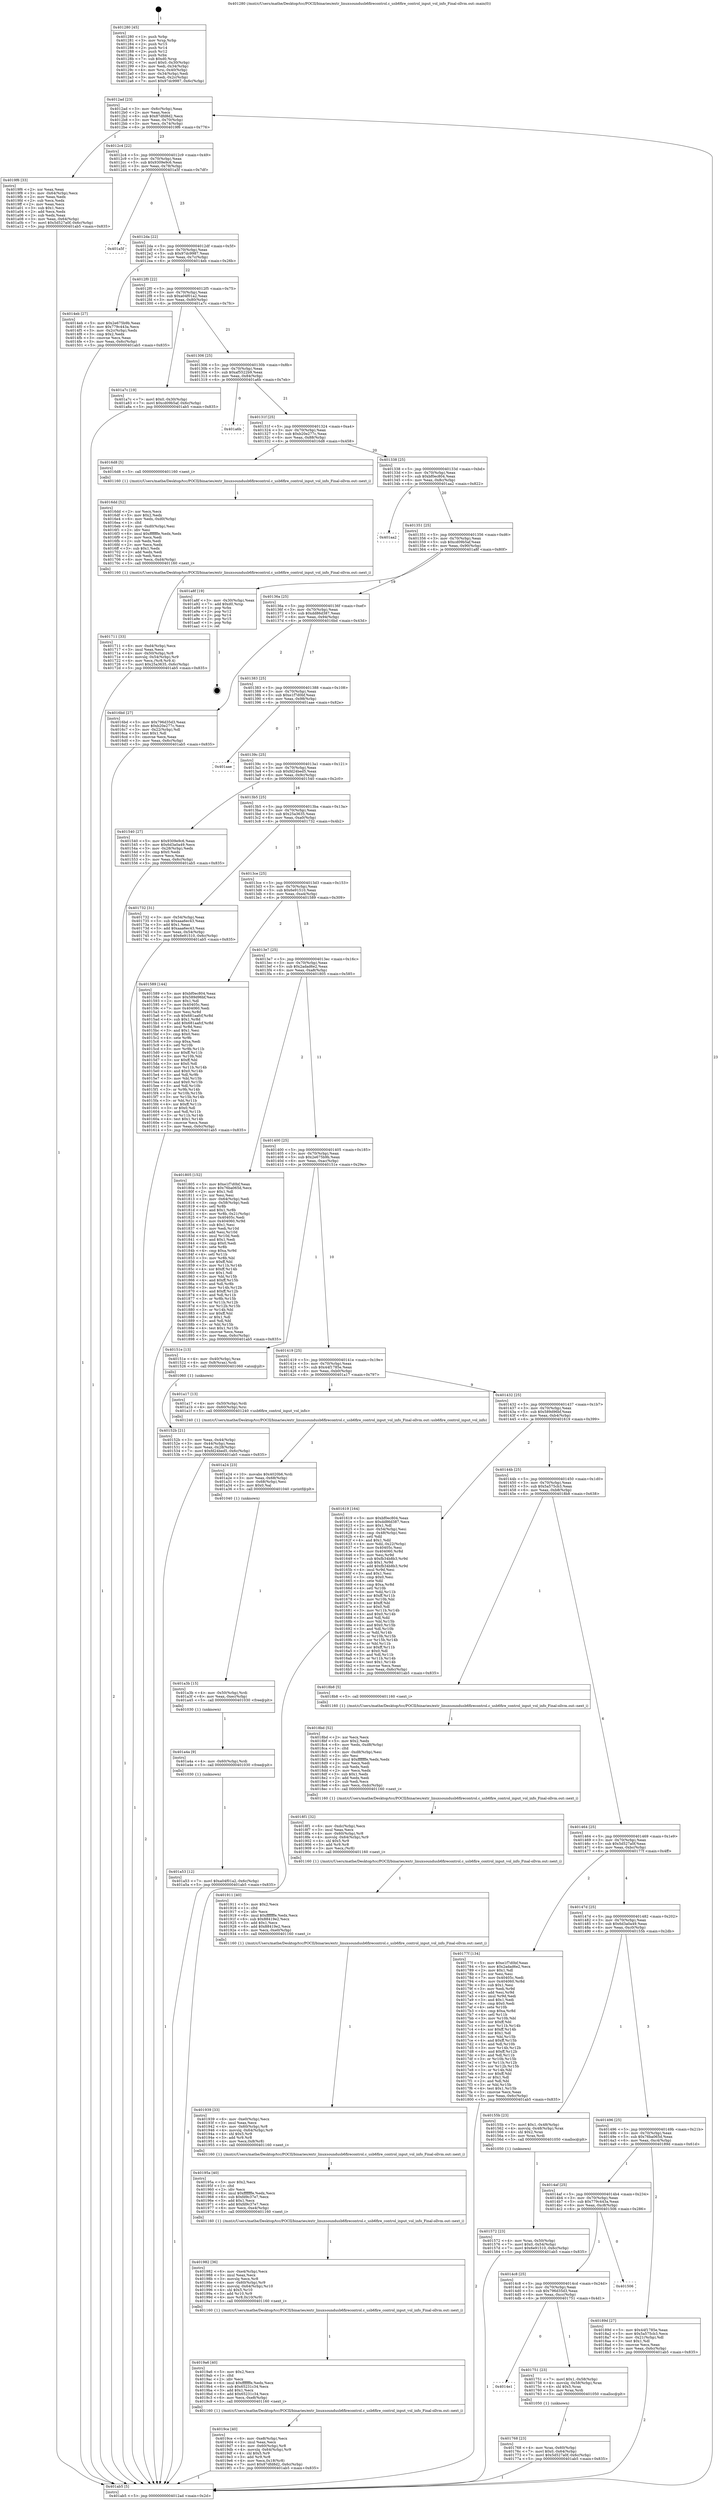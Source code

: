 digraph "0x401280" {
  label = "0x401280 (/mnt/c/Users/mathe/Desktop/tcc/POCII/binaries/extr_linuxsoundusb6firecontrol.c_usb6fire_control_input_vol_info_Final-ollvm.out::main(0))"
  labelloc = "t"
  node[shape=record]

  Entry [label="",width=0.3,height=0.3,shape=circle,fillcolor=black,style=filled]
  "0x4012ad" [label="{
     0x4012ad [23]\l
     | [instrs]\l
     &nbsp;&nbsp;0x4012ad \<+3\>: mov -0x6c(%rbp),%eax\l
     &nbsp;&nbsp;0x4012b0 \<+2\>: mov %eax,%ecx\l
     &nbsp;&nbsp;0x4012b2 \<+6\>: sub $0x87dfd8d2,%ecx\l
     &nbsp;&nbsp;0x4012b8 \<+3\>: mov %eax,-0x70(%rbp)\l
     &nbsp;&nbsp;0x4012bb \<+3\>: mov %ecx,-0x74(%rbp)\l
     &nbsp;&nbsp;0x4012be \<+6\>: je 00000000004019f6 \<main+0x776\>\l
  }"]
  "0x4019f6" [label="{
     0x4019f6 [33]\l
     | [instrs]\l
     &nbsp;&nbsp;0x4019f6 \<+2\>: xor %eax,%eax\l
     &nbsp;&nbsp;0x4019f8 \<+3\>: mov -0x64(%rbp),%ecx\l
     &nbsp;&nbsp;0x4019fb \<+2\>: mov %eax,%edx\l
     &nbsp;&nbsp;0x4019fd \<+2\>: sub %ecx,%edx\l
     &nbsp;&nbsp;0x4019ff \<+2\>: mov %eax,%ecx\l
     &nbsp;&nbsp;0x401a01 \<+3\>: sub $0x1,%ecx\l
     &nbsp;&nbsp;0x401a04 \<+2\>: add %ecx,%edx\l
     &nbsp;&nbsp;0x401a06 \<+2\>: sub %edx,%eax\l
     &nbsp;&nbsp;0x401a08 \<+3\>: mov %eax,-0x64(%rbp)\l
     &nbsp;&nbsp;0x401a0b \<+7\>: movl $0x5d527a0f,-0x6c(%rbp)\l
     &nbsp;&nbsp;0x401a12 \<+5\>: jmp 0000000000401ab5 \<main+0x835\>\l
  }"]
  "0x4012c4" [label="{
     0x4012c4 [22]\l
     | [instrs]\l
     &nbsp;&nbsp;0x4012c4 \<+5\>: jmp 00000000004012c9 \<main+0x49\>\l
     &nbsp;&nbsp;0x4012c9 \<+3\>: mov -0x70(%rbp),%eax\l
     &nbsp;&nbsp;0x4012cc \<+5\>: sub $0x9309e9c6,%eax\l
     &nbsp;&nbsp;0x4012d1 \<+3\>: mov %eax,-0x78(%rbp)\l
     &nbsp;&nbsp;0x4012d4 \<+6\>: je 0000000000401a5f \<main+0x7df\>\l
  }"]
  Exit [label="",width=0.3,height=0.3,shape=circle,fillcolor=black,style=filled,peripheries=2]
  "0x401a5f" [label="{
     0x401a5f\l
  }", style=dashed]
  "0x4012da" [label="{
     0x4012da [22]\l
     | [instrs]\l
     &nbsp;&nbsp;0x4012da \<+5\>: jmp 00000000004012df \<main+0x5f\>\l
     &nbsp;&nbsp;0x4012df \<+3\>: mov -0x70(%rbp),%eax\l
     &nbsp;&nbsp;0x4012e2 \<+5\>: sub $0x97dc9987,%eax\l
     &nbsp;&nbsp;0x4012e7 \<+3\>: mov %eax,-0x7c(%rbp)\l
     &nbsp;&nbsp;0x4012ea \<+6\>: je 00000000004014eb \<main+0x26b\>\l
  }"]
  "0x401a53" [label="{
     0x401a53 [12]\l
     | [instrs]\l
     &nbsp;&nbsp;0x401a53 \<+7\>: movl $0xa04f01a2,-0x6c(%rbp)\l
     &nbsp;&nbsp;0x401a5a \<+5\>: jmp 0000000000401ab5 \<main+0x835\>\l
  }"]
  "0x4014eb" [label="{
     0x4014eb [27]\l
     | [instrs]\l
     &nbsp;&nbsp;0x4014eb \<+5\>: mov $0x2e675b9b,%eax\l
     &nbsp;&nbsp;0x4014f0 \<+5\>: mov $0x779c443a,%ecx\l
     &nbsp;&nbsp;0x4014f5 \<+3\>: mov -0x2c(%rbp),%edx\l
     &nbsp;&nbsp;0x4014f8 \<+3\>: cmp $0x2,%edx\l
     &nbsp;&nbsp;0x4014fb \<+3\>: cmovne %ecx,%eax\l
     &nbsp;&nbsp;0x4014fe \<+3\>: mov %eax,-0x6c(%rbp)\l
     &nbsp;&nbsp;0x401501 \<+5\>: jmp 0000000000401ab5 \<main+0x835\>\l
  }"]
  "0x4012f0" [label="{
     0x4012f0 [22]\l
     | [instrs]\l
     &nbsp;&nbsp;0x4012f0 \<+5\>: jmp 00000000004012f5 \<main+0x75\>\l
     &nbsp;&nbsp;0x4012f5 \<+3\>: mov -0x70(%rbp),%eax\l
     &nbsp;&nbsp;0x4012f8 \<+5\>: sub $0xa04f01a2,%eax\l
     &nbsp;&nbsp;0x4012fd \<+3\>: mov %eax,-0x80(%rbp)\l
     &nbsp;&nbsp;0x401300 \<+6\>: je 0000000000401a7c \<main+0x7fc\>\l
  }"]
  "0x401ab5" [label="{
     0x401ab5 [5]\l
     | [instrs]\l
     &nbsp;&nbsp;0x401ab5 \<+5\>: jmp 00000000004012ad \<main+0x2d\>\l
  }"]
  "0x401280" [label="{
     0x401280 [45]\l
     | [instrs]\l
     &nbsp;&nbsp;0x401280 \<+1\>: push %rbp\l
     &nbsp;&nbsp;0x401281 \<+3\>: mov %rsp,%rbp\l
     &nbsp;&nbsp;0x401284 \<+2\>: push %r15\l
     &nbsp;&nbsp;0x401286 \<+2\>: push %r14\l
     &nbsp;&nbsp;0x401288 \<+2\>: push %r12\l
     &nbsp;&nbsp;0x40128a \<+1\>: push %rbx\l
     &nbsp;&nbsp;0x40128b \<+7\>: sub $0xd0,%rsp\l
     &nbsp;&nbsp;0x401292 \<+7\>: movl $0x0,-0x30(%rbp)\l
     &nbsp;&nbsp;0x401299 \<+3\>: mov %edi,-0x34(%rbp)\l
     &nbsp;&nbsp;0x40129c \<+4\>: mov %rsi,-0x40(%rbp)\l
     &nbsp;&nbsp;0x4012a0 \<+3\>: mov -0x34(%rbp),%edi\l
     &nbsp;&nbsp;0x4012a3 \<+3\>: mov %edi,-0x2c(%rbp)\l
     &nbsp;&nbsp;0x4012a6 \<+7\>: movl $0x97dc9987,-0x6c(%rbp)\l
  }"]
  "0x401a4a" [label="{
     0x401a4a [9]\l
     | [instrs]\l
     &nbsp;&nbsp;0x401a4a \<+4\>: mov -0x60(%rbp),%rdi\l
     &nbsp;&nbsp;0x401a4e \<+5\>: call 0000000000401030 \<free@plt\>\l
     | [calls]\l
     &nbsp;&nbsp;0x401030 \{1\} (unknown)\l
  }"]
  "0x401a7c" [label="{
     0x401a7c [19]\l
     | [instrs]\l
     &nbsp;&nbsp;0x401a7c \<+7\>: movl $0x0,-0x30(%rbp)\l
     &nbsp;&nbsp;0x401a83 \<+7\>: movl $0xcd09b5af,-0x6c(%rbp)\l
     &nbsp;&nbsp;0x401a8a \<+5\>: jmp 0000000000401ab5 \<main+0x835\>\l
  }"]
  "0x401306" [label="{
     0x401306 [25]\l
     | [instrs]\l
     &nbsp;&nbsp;0x401306 \<+5\>: jmp 000000000040130b \<main+0x8b\>\l
     &nbsp;&nbsp;0x40130b \<+3\>: mov -0x70(%rbp),%eax\l
     &nbsp;&nbsp;0x40130e \<+5\>: sub $0xaf5522b9,%eax\l
     &nbsp;&nbsp;0x401313 \<+6\>: mov %eax,-0x84(%rbp)\l
     &nbsp;&nbsp;0x401319 \<+6\>: je 0000000000401a6b \<main+0x7eb\>\l
  }"]
  "0x401a3b" [label="{
     0x401a3b [15]\l
     | [instrs]\l
     &nbsp;&nbsp;0x401a3b \<+4\>: mov -0x50(%rbp),%rdi\l
     &nbsp;&nbsp;0x401a3f \<+6\>: mov %eax,-0xec(%rbp)\l
     &nbsp;&nbsp;0x401a45 \<+5\>: call 0000000000401030 \<free@plt\>\l
     | [calls]\l
     &nbsp;&nbsp;0x401030 \{1\} (unknown)\l
  }"]
  "0x401a6b" [label="{
     0x401a6b\l
  }", style=dashed]
  "0x40131f" [label="{
     0x40131f [25]\l
     | [instrs]\l
     &nbsp;&nbsp;0x40131f \<+5\>: jmp 0000000000401324 \<main+0xa4\>\l
     &nbsp;&nbsp;0x401324 \<+3\>: mov -0x70(%rbp),%eax\l
     &nbsp;&nbsp;0x401327 \<+5\>: sub $0xb20e277c,%eax\l
     &nbsp;&nbsp;0x40132c \<+6\>: mov %eax,-0x88(%rbp)\l
     &nbsp;&nbsp;0x401332 \<+6\>: je 00000000004016d8 \<main+0x458\>\l
  }"]
  "0x401a24" [label="{
     0x401a24 [23]\l
     | [instrs]\l
     &nbsp;&nbsp;0x401a24 \<+10\>: movabs $0x4020b6,%rdi\l
     &nbsp;&nbsp;0x401a2e \<+3\>: mov %eax,-0x68(%rbp)\l
     &nbsp;&nbsp;0x401a31 \<+3\>: mov -0x68(%rbp),%esi\l
     &nbsp;&nbsp;0x401a34 \<+2\>: mov $0x0,%al\l
     &nbsp;&nbsp;0x401a36 \<+5\>: call 0000000000401040 \<printf@plt\>\l
     | [calls]\l
     &nbsp;&nbsp;0x401040 \{1\} (unknown)\l
  }"]
  "0x4016d8" [label="{
     0x4016d8 [5]\l
     | [instrs]\l
     &nbsp;&nbsp;0x4016d8 \<+5\>: call 0000000000401160 \<next_i\>\l
     | [calls]\l
     &nbsp;&nbsp;0x401160 \{1\} (/mnt/c/Users/mathe/Desktop/tcc/POCII/binaries/extr_linuxsoundusb6firecontrol.c_usb6fire_control_input_vol_info_Final-ollvm.out::next_i)\l
  }"]
  "0x401338" [label="{
     0x401338 [25]\l
     | [instrs]\l
     &nbsp;&nbsp;0x401338 \<+5\>: jmp 000000000040133d \<main+0xbd\>\l
     &nbsp;&nbsp;0x40133d \<+3\>: mov -0x70(%rbp),%eax\l
     &nbsp;&nbsp;0x401340 \<+5\>: sub $0xbf0ec804,%eax\l
     &nbsp;&nbsp;0x401345 \<+6\>: mov %eax,-0x8c(%rbp)\l
     &nbsp;&nbsp;0x40134b \<+6\>: je 0000000000401aa2 \<main+0x822\>\l
  }"]
  "0x4019ce" [label="{
     0x4019ce [40]\l
     | [instrs]\l
     &nbsp;&nbsp;0x4019ce \<+6\>: mov -0xe8(%rbp),%ecx\l
     &nbsp;&nbsp;0x4019d4 \<+3\>: imul %eax,%ecx\l
     &nbsp;&nbsp;0x4019d7 \<+4\>: mov -0x60(%rbp),%r8\l
     &nbsp;&nbsp;0x4019db \<+4\>: movslq -0x64(%rbp),%r9\l
     &nbsp;&nbsp;0x4019df \<+4\>: shl $0x5,%r9\l
     &nbsp;&nbsp;0x4019e3 \<+3\>: add %r9,%r8\l
     &nbsp;&nbsp;0x4019e6 \<+4\>: mov %ecx,0x18(%r8)\l
     &nbsp;&nbsp;0x4019ea \<+7\>: movl $0x87dfd8d2,-0x6c(%rbp)\l
     &nbsp;&nbsp;0x4019f1 \<+5\>: jmp 0000000000401ab5 \<main+0x835\>\l
  }"]
  "0x401aa2" [label="{
     0x401aa2\l
  }", style=dashed]
  "0x401351" [label="{
     0x401351 [25]\l
     | [instrs]\l
     &nbsp;&nbsp;0x401351 \<+5\>: jmp 0000000000401356 \<main+0xd6\>\l
     &nbsp;&nbsp;0x401356 \<+3\>: mov -0x70(%rbp),%eax\l
     &nbsp;&nbsp;0x401359 \<+5\>: sub $0xcd09b5af,%eax\l
     &nbsp;&nbsp;0x40135e \<+6\>: mov %eax,-0x90(%rbp)\l
     &nbsp;&nbsp;0x401364 \<+6\>: je 0000000000401a8f \<main+0x80f\>\l
  }"]
  "0x4019a6" [label="{
     0x4019a6 [40]\l
     | [instrs]\l
     &nbsp;&nbsp;0x4019a6 \<+5\>: mov $0x2,%ecx\l
     &nbsp;&nbsp;0x4019ab \<+1\>: cltd\l
     &nbsp;&nbsp;0x4019ac \<+2\>: idiv %ecx\l
     &nbsp;&nbsp;0x4019ae \<+6\>: imul $0xfffffffe,%edx,%ecx\l
     &nbsp;&nbsp;0x4019b4 \<+6\>: sub $0x65231c34,%ecx\l
     &nbsp;&nbsp;0x4019ba \<+3\>: add $0x1,%ecx\l
     &nbsp;&nbsp;0x4019bd \<+6\>: add $0x65231c34,%ecx\l
     &nbsp;&nbsp;0x4019c3 \<+6\>: mov %ecx,-0xe8(%rbp)\l
     &nbsp;&nbsp;0x4019c9 \<+5\>: call 0000000000401160 \<next_i\>\l
     | [calls]\l
     &nbsp;&nbsp;0x401160 \{1\} (/mnt/c/Users/mathe/Desktop/tcc/POCII/binaries/extr_linuxsoundusb6firecontrol.c_usb6fire_control_input_vol_info_Final-ollvm.out::next_i)\l
  }"]
  "0x401a8f" [label="{
     0x401a8f [19]\l
     | [instrs]\l
     &nbsp;&nbsp;0x401a8f \<+3\>: mov -0x30(%rbp),%eax\l
     &nbsp;&nbsp;0x401a92 \<+7\>: add $0xd0,%rsp\l
     &nbsp;&nbsp;0x401a99 \<+1\>: pop %rbx\l
     &nbsp;&nbsp;0x401a9a \<+2\>: pop %r12\l
     &nbsp;&nbsp;0x401a9c \<+2\>: pop %r14\l
     &nbsp;&nbsp;0x401a9e \<+2\>: pop %r15\l
     &nbsp;&nbsp;0x401aa0 \<+1\>: pop %rbp\l
     &nbsp;&nbsp;0x401aa1 \<+1\>: ret\l
  }"]
  "0x40136a" [label="{
     0x40136a [25]\l
     | [instrs]\l
     &nbsp;&nbsp;0x40136a \<+5\>: jmp 000000000040136f \<main+0xef\>\l
     &nbsp;&nbsp;0x40136f \<+3\>: mov -0x70(%rbp),%eax\l
     &nbsp;&nbsp;0x401372 \<+5\>: sub $0xdd86d387,%eax\l
     &nbsp;&nbsp;0x401377 \<+6\>: mov %eax,-0x94(%rbp)\l
     &nbsp;&nbsp;0x40137d \<+6\>: je 00000000004016bd \<main+0x43d\>\l
  }"]
  "0x401982" [label="{
     0x401982 [36]\l
     | [instrs]\l
     &nbsp;&nbsp;0x401982 \<+6\>: mov -0xe4(%rbp),%ecx\l
     &nbsp;&nbsp;0x401988 \<+3\>: imul %eax,%ecx\l
     &nbsp;&nbsp;0x40198b \<+3\>: movslq %ecx,%r8\l
     &nbsp;&nbsp;0x40198e \<+4\>: mov -0x60(%rbp),%r9\l
     &nbsp;&nbsp;0x401992 \<+4\>: movslq -0x64(%rbp),%r10\l
     &nbsp;&nbsp;0x401996 \<+4\>: shl $0x5,%r10\l
     &nbsp;&nbsp;0x40199a \<+3\>: add %r10,%r9\l
     &nbsp;&nbsp;0x40199d \<+4\>: mov %r8,0x10(%r9)\l
     &nbsp;&nbsp;0x4019a1 \<+5\>: call 0000000000401160 \<next_i\>\l
     | [calls]\l
     &nbsp;&nbsp;0x401160 \{1\} (/mnt/c/Users/mathe/Desktop/tcc/POCII/binaries/extr_linuxsoundusb6firecontrol.c_usb6fire_control_input_vol_info_Final-ollvm.out::next_i)\l
  }"]
  "0x4016bd" [label="{
     0x4016bd [27]\l
     | [instrs]\l
     &nbsp;&nbsp;0x4016bd \<+5\>: mov $0x796d35d3,%eax\l
     &nbsp;&nbsp;0x4016c2 \<+5\>: mov $0xb20e277c,%ecx\l
     &nbsp;&nbsp;0x4016c7 \<+3\>: mov -0x22(%rbp),%dl\l
     &nbsp;&nbsp;0x4016ca \<+3\>: test $0x1,%dl\l
     &nbsp;&nbsp;0x4016cd \<+3\>: cmovne %ecx,%eax\l
     &nbsp;&nbsp;0x4016d0 \<+3\>: mov %eax,-0x6c(%rbp)\l
     &nbsp;&nbsp;0x4016d3 \<+5\>: jmp 0000000000401ab5 \<main+0x835\>\l
  }"]
  "0x401383" [label="{
     0x401383 [25]\l
     | [instrs]\l
     &nbsp;&nbsp;0x401383 \<+5\>: jmp 0000000000401388 \<main+0x108\>\l
     &nbsp;&nbsp;0x401388 \<+3\>: mov -0x70(%rbp),%eax\l
     &nbsp;&nbsp;0x40138b \<+5\>: sub $0xe1f7d0bf,%eax\l
     &nbsp;&nbsp;0x401390 \<+6\>: mov %eax,-0x98(%rbp)\l
     &nbsp;&nbsp;0x401396 \<+6\>: je 0000000000401aae \<main+0x82e\>\l
  }"]
  "0x40195a" [label="{
     0x40195a [40]\l
     | [instrs]\l
     &nbsp;&nbsp;0x40195a \<+5\>: mov $0x2,%ecx\l
     &nbsp;&nbsp;0x40195f \<+1\>: cltd\l
     &nbsp;&nbsp;0x401960 \<+2\>: idiv %ecx\l
     &nbsp;&nbsp;0x401962 \<+6\>: imul $0xfffffffe,%edx,%ecx\l
     &nbsp;&nbsp;0x401968 \<+6\>: sub $0xfd9c37e7,%ecx\l
     &nbsp;&nbsp;0x40196e \<+3\>: add $0x1,%ecx\l
     &nbsp;&nbsp;0x401971 \<+6\>: add $0xfd9c37e7,%ecx\l
     &nbsp;&nbsp;0x401977 \<+6\>: mov %ecx,-0xe4(%rbp)\l
     &nbsp;&nbsp;0x40197d \<+5\>: call 0000000000401160 \<next_i\>\l
     | [calls]\l
     &nbsp;&nbsp;0x401160 \{1\} (/mnt/c/Users/mathe/Desktop/tcc/POCII/binaries/extr_linuxsoundusb6firecontrol.c_usb6fire_control_input_vol_info_Final-ollvm.out::next_i)\l
  }"]
  "0x401aae" [label="{
     0x401aae\l
  }", style=dashed]
  "0x40139c" [label="{
     0x40139c [25]\l
     | [instrs]\l
     &nbsp;&nbsp;0x40139c \<+5\>: jmp 00000000004013a1 \<main+0x121\>\l
     &nbsp;&nbsp;0x4013a1 \<+3\>: mov -0x70(%rbp),%eax\l
     &nbsp;&nbsp;0x4013a4 \<+5\>: sub $0xfd24bed5,%eax\l
     &nbsp;&nbsp;0x4013a9 \<+6\>: mov %eax,-0x9c(%rbp)\l
     &nbsp;&nbsp;0x4013af \<+6\>: je 0000000000401540 \<main+0x2c0\>\l
  }"]
  "0x401939" [label="{
     0x401939 [33]\l
     | [instrs]\l
     &nbsp;&nbsp;0x401939 \<+6\>: mov -0xe0(%rbp),%ecx\l
     &nbsp;&nbsp;0x40193f \<+3\>: imul %eax,%ecx\l
     &nbsp;&nbsp;0x401942 \<+4\>: mov -0x60(%rbp),%r8\l
     &nbsp;&nbsp;0x401946 \<+4\>: movslq -0x64(%rbp),%r9\l
     &nbsp;&nbsp;0x40194a \<+4\>: shl $0x5,%r9\l
     &nbsp;&nbsp;0x40194e \<+3\>: add %r9,%r8\l
     &nbsp;&nbsp;0x401951 \<+4\>: mov %ecx,0x8(%r8)\l
     &nbsp;&nbsp;0x401955 \<+5\>: call 0000000000401160 \<next_i\>\l
     | [calls]\l
     &nbsp;&nbsp;0x401160 \{1\} (/mnt/c/Users/mathe/Desktop/tcc/POCII/binaries/extr_linuxsoundusb6firecontrol.c_usb6fire_control_input_vol_info_Final-ollvm.out::next_i)\l
  }"]
  "0x401540" [label="{
     0x401540 [27]\l
     | [instrs]\l
     &nbsp;&nbsp;0x401540 \<+5\>: mov $0x9309e9c6,%eax\l
     &nbsp;&nbsp;0x401545 \<+5\>: mov $0x6d3a0a49,%ecx\l
     &nbsp;&nbsp;0x40154a \<+3\>: mov -0x28(%rbp),%edx\l
     &nbsp;&nbsp;0x40154d \<+3\>: cmp $0x0,%edx\l
     &nbsp;&nbsp;0x401550 \<+3\>: cmove %ecx,%eax\l
     &nbsp;&nbsp;0x401553 \<+3\>: mov %eax,-0x6c(%rbp)\l
     &nbsp;&nbsp;0x401556 \<+5\>: jmp 0000000000401ab5 \<main+0x835\>\l
  }"]
  "0x4013b5" [label="{
     0x4013b5 [25]\l
     | [instrs]\l
     &nbsp;&nbsp;0x4013b5 \<+5\>: jmp 00000000004013ba \<main+0x13a\>\l
     &nbsp;&nbsp;0x4013ba \<+3\>: mov -0x70(%rbp),%eax\l
     &nbsp;&nbsp;0x4013bd \<+5\>: sub $0x25a3635,%eax\l
     &nbsp;&nbsp;0x4013c2 \<+6\>: mov %eax,-0xa0(%rbp)\l
     &nbsp;&nbsp;0x4013c8 \<+6\>: je 0000000000401732 \<main+0x4b2\>\l
  }"]
  "0x401911" [label="{
     0x401911 [40]\l
     | [instrs]\l
     &nbsp;&nbsp;0x401911 \<+5\>: mov $0x2,%ecx\l
     &nbsp;&nbsp;0x401916 \<+1\>: cltd\l
     &nbsp;&nbsp;0x401917 \<+2\>: idiv %ecx\l
     &nbsp;&nbsp;0x401919 \<+6\>: imul $0xfffffffe,%edx,%ecx\l
     &nbsp;&nbsp;0x40191f \<+6\>: sub $0x88419e2,%ecx\l
     &nbsp;&nbsp;0x401925 \<+3\>: add $0x1,%ecx\l
     &nbsp;&nbsp;0x401928 \<+6\>: add $0x88419e2,%ecx\l
     &nbsp;&nbsp;0x40192e \<+6\>: mov %ecx,-0xe0(%rbp)\l
     &nbsp;&nbsp;0x401934 \<+5\>: call 0000000000401160 \<next_i\>\l
     | [calls]\l
     &nbsp;&nbsp;0x401160 \{1\} (/mnt/c/Users/mathe/Desktop/tcc/POCII/binaries/extr_linuxsoundusb6firecontrol.c_usb6fire_control_input_vol_info_Final-ollvm.out::next_i)\l
  }"]
  "0x401732" [label="{
     0x401732 [31]\l
     | [instrs]\l
     &nbsp;&nbsp;0x401732 \<+3\>: mov -0x54(%rbp),%eax\l
     &nbsp;&nbsp;0x401735 \<+5\>: sub $0xaaa6ec43,%eax\l
     &nbsp;&nbsp;0x40173a \<+3\>: add $0x1,%eax\l
     &nbsp;&nbsp;0x40173d \<+5\>: add $0xaaa6ec43,%eax\l
     &nbsp;&nbsp;0x401742 \<+3\>: mov %eax,-0x54(%rbp)\l
     &nbsp;&nbsp;0x401745 \<+7\>: movl $0x6e91510,-0x6c(%rbp)\l
     &nbsp;&nbsp;0x40174c \<+5\>: jmp 0000000000401ab5 \<main+0x835\>\l
  }"]
  "0x4013ce" [label="{
     0x4013ce [25]\l
     | [instrs]\l
     &nbsp;&nbsp;0x4013ce \<+5\>: jmp 00000000004013d3 \<main+0x153\>\l
     &nbsp;&nbsp;0x4013d3 \<+3\>: mov -0x70(%rbp),%eax\l
     &nbsp;&nbsp;0x4013d6 \<+5\>: sub $0x6e91510,%eax\l
     &nbsp;&nbsp;0x4013db \<+6\>: mov %eax,-0xa4(%rbp)\l
     &nbsp;&nbsp;0x4013e1 \<+6\>: je 0000000000401589 \<main+0x309\>\l
  }"]
  "0x4018f1" [label="{
     0x4018f1 [32]\l
     | [instrs]\l
     &nbsp;&nbsp;0x4018f1 \<+6\>: mov -0xdc(%rbp),%ecx\l
     &nbsp;&nbsp;0x4018f7 \<+3\>: imul %eax,%ecx\l
     &nbsp;&nbsp;0x4018fa \<+4\>: mov -0x60(%rbp),%r8\l
     &nbsp;&nbsp;0x4018fe \<+4\>: movslq -0x64(%rbp),%r9\l
     &nbsp;&nbsp;0x401902 \<+4\>: shl $0x5,%r9\l
     &nbsp;&nbsp;0x401906 \<+3\>: add %r9,%r8\l
     &nbsp;&nbsp;0x401909 \<+3\>: mov %ecx,(%r8)\l
     &nbsp;&nbsp;0x40190c \<+5\>: call 0000000000401160 \<next_i\>\l
     | [calls]\l
     &nbsp;&nbsp;0x401160 \{1\} (/mnt/c/Users/mathe/Desktop/tcc/POCII/binaries/extr_linuxsoundusb6firecontrol.c_usb6fire_control_input_vol_info_Final-ollvm.out::next_i)\l
  }"]
  "0x401589" [label="{
     0x401589 [144]\l
     | [instrs]\l
     &nbsp;&nbsp;0x401589 \<+5\>: mov $0xbf0ec804,%eax\l
     &nbsp;&nbsp;0x40158e \<+5\>: mov $0x589d96bf,%ecx\l
     &nbsp;&nbsp;0x401593 \<+2\>: mov $0x1,%dl\l
     &nbsp;&nbsp;0x401595 \<+7\>: mov 0x40405c,%esi\l
     &nbsp;&nbsp;0x40159c \<+7\>: mov 0x404060,%edi\l
     &nbsp;&nbsp;0x4015a3 \<+3\>: mov %esi,%r8d\l
     &nbsp;&nbsp;0x4015a6 \<+7\>: sub $0x681aafcf,%r8d\l
     &nbsp;&nbsp;0x4015ad \<+4\>: sub $0x1,%r8d\l
     &nbsp;&nbsp;0x4015b1 \<+7\>: add $0x681aafcf,%r8d\l
     &nbsp;&nbsp;0x4015b8 \<+4\>: imul %r8d,%esi\l
     &nbsp;&nbsp;0x4015bc \<+3\>: and $0x1,%esi\l
     &nbsp;&nbsp;0x4015bf \<+3\>: cmp $0x0,%esi\l
     &nbsp;&nbsp;0x4015c2 \<+4\>: sete %r9b\l
     &nbsp;&nbsp;0x4015c6 \<+3\>: cmp $0xa,%edi\l
     &nbsp;&nbsp;0x4015c9 \<+4\>: setl %r10b\l
     &nbsp;&nbsp;0x4015cd \<+3\>: mov %r9b,%r11b\l
     &nbsp;&nbsp;0x4015d0 \<+4\>: xor $0xff,%r11b\l
     &nbsp;&nbsp;0x4015d4 \<+3\>: mov %r10b,%bl\l
     &nbsp;&nbsp;0x4015d7 \<+3\>: xor $0xff,%bl\l
     &nbsp;&nbsp;0x4015da \<+3\>: xor $0x0,%dl\l
     &nbsp;&nbsp;0x4015dd \<+3\>: mov %r11b,%r14b\l
     &nbsp;&nbsp;0x4015e0 \<+4\>: and $0x0,%r14b\l
     &nbsp;&nbsp;0x4015e4 \<+3\>: and %dl,%r9b\l
     &nbsp;&nbsp;0x4015e7 \<+3\>: mov %bl,%r15b\l
     &nbsp;&nbsp;0x4015ea \<+4\>: and $0x0,%r15b\l
     &nbsp;&nbsp;0x4015ee \<+3\>: and %dl,%r10b\l
     &nbsp;&nbsp;0x4015f1 \<+3\>: or %r9b,%r14b\l
     &nbsp;&nbsp;0x4015f4 \<+3\>: or %r10b,%r15b\l
     &nbsp;&nbsp;0x4015f7 \<+3\>: xor %r15b,%r14b\l
     &nbsp;&nbsp;0x4015fa \<+3\>: or %bl,%r11b\l
     &nbsp;&nbsp;0x4015fd \<+4\>: xor $0xff,%r11b\l
     &nbsp;&nbsp;0x401601 \<+3\>: or $0x0,%dl\l
     &nbsp;&nbsp;0x401604 \<+3\>: and %dl,%r11b\l
     &nbsp;&nbsp;0x401607 \<+3\>: or %r11b,%r14b\l
     &nbsp;&nbsp;0x40160a \<+4\>: test $0x1,%r14b\l
     &nbsp;&nbsp;0x40160e \<+3\>: cmovne %ecx,%eax\l
     &nbsp;&nbsp;0x401611 \<+3\>: mov %eax,-0x6c(%rbp)\l
     &nbsp;&nbsp;0x401614 \<+5\>: jmp 0000000000401ab5 \<main+0x835\>\l
  }"]
  "0x4013e7" [label="{
     0x4013e7 [25]\l
     | [instrs]\l
     &nbsp;&nbsp;0x4013e7 \<+5\>: jmp 00000000004013ec \<main+0x16c\>\l
     &nbsp;&nbsp;0x4013ec \<+3\>: mov -0x70(%rbp),%eax\l
     &nbsp;&nbsp;0x4013ef \<+5\>: sub $0x2adad6e2,%eax\l
     &nbsp;&nbsp;0x4013f4 \<+6\>: mov %eax,-0xa8(%rbp)\l
     &nbsp;&nbsp;0x4013fa \<+6\>: je 0000000000401805 \<main+0x585\>\l
  }"]
  "0x4018bd" [label="{
     0x4018bd [52]\l
     | [instrs]\l
     &nbsp;&nbsp;0x4018bd \<+2\>: xor %ecx,%ecx\l
     &nbsp;&nbsp;0x4018bf \<+5\>: mov $0x2,%edx\l
     &nbsp;&nbsp;0x4018c4 \<+6\>: mov %edx,-0xd8(%rbp)\l
     &nbsp;&nbsp;0x4018ca \<+1\>: cltd\l
     &nbsp;&nbsp;0x4018cb \<+6\>: mov -0xd8(%rbp),%esi\l
     &nbsp;&nbsp;0x4018d1 \<+2\>: idiv %esi\l
     &nbsp;&nbsp;0x4018d3 \<+6\>: imul $0xfffffffe,%edx,%edx\l
     &nbsp;&nbsp;0x4018d9 \<+2\>: mov %ecx,%edi\l
     &nbsp;&nbsp;0x4018db \<+2\>: sub %edx,%edi\l
     &nbsp;&nbsp;0x4018dd \<+2\>: mov %ecx,%edx\l
     &nbsp;&nbsp;0x4018df \<+3\>: sub $0x1,%edx\l
     &nbsp;&nbsp;0x4018e2 \<+2\>: add %edx,%edi\l
     &nbsp;&nbsp;0x4018e4 \<+2\>: sub %edi,%ecx\l
     &nbsp;&nbsp;0x4018e6 \<+6\>: mov %ecx,-0xdc(%rbp)\l
     &nbsp;&nbsp;0x4018ec \<+5\>: call 0000000000401160 \<next_i\>\l
     | [calls]\l
     &nbsp;&nbsp;0x401160 \{1\} (/mnt/c/Users/mathe/Desktop/tcc/POCII/binaries/extr_linuxsoundusb6firecontrol.c_usb6fire_control_input_vol_info_Final-ollvm.out::next_i)\l
  }"]
  "0x401805" [label="{
     0x401805 [152]\l
     | [instrs]\l
     &nbsp;&nbsp;0x401805 \<+5\>: mov $0xe1f7d0bf,%eax\l
     &nbsp;&nbsp;0x40180a \<+5\>: mov $0x76ba065d,%ecx\l
     &nbsp;&nbsp;0x40180f \<+2\>: mov $0x1,%dl\l
     &nbsp;&nbsp;0x401811 \<+2\>: xor %esi,%esi\l
     &nbsp;&nbsp;0x401813 \<+3\>: mov -0x64(%rbp),%edi\l
     &nbsp;&nbsp;0x401816 \<+3\>: cmp -0x58(%rbp),%edi\l
     &nbsp;&nbsp;0x401819 \<+4\>: setl %r8b\l
     &nbsp;&nbsp;0x40181d \<+4\>: and $0x1,%r8b\l
     &nbsp;&nbsp;0x401821 \<+4\>: mov %r8b,-0x21(%rbp)\l
     &nbsp;&nbsp;0x401825 \<+7\>: mov 0x40405c,%edi\l
     &nbsp;&nbsp;0x40182c \<+8\>: mov 0x404060,%r9d\l
     &nbsp;&nbsp;0x401834 \<+3\>: sub $0x1,%esi\l
     &nbsp;&nbsp;0x401837 \<+3\>: mov %edi,%r10d\l
     &nbsp;&nbsp;0x40183a \<+3\>: add %esi,%r10d\l
     &nbsp;&nbsp;0x40183d \<+4\>: imul %r10d,%edi\l
     &nbsp;&nbsp;0x401841 \<+3\>: and $0x1,%edi\l
     &nbsp;&nbsp;0x401844 \<+3\>: cmp $0x0,%edi\l
     &nbsp;&nbsp;0x401847 \<+4\>: sete %r8b\l
     &nbsp;&nbsp;0x40184b \<+4\>: cmp $0xa,%r9d\l
     &nbsp;&nbsp;0x40184f \<+4\>: setl %r11b\l
     &nbsp;&nbsp;0x401853 \<+3\>: mov %r8b,%bl\l
     &nbsp;&nbsp;0x401856 \<+3\>: xor $0xff,%bl\l
     &nbsp;&nbsp;0x401859 \<+3\>: mov %r11b,%r14b\l
     &nbsp;&nbsp;0x40185c \<+4\>: xor $0xff,%r14b\l
     &nbsp;&nbsp;0x401860 \<+3\>: xor $0x1,%dl\l
     &nbsp;&nbsp;0x401863 \<+3\>: mov %bl,%r15b\l
     &nbsp;&nbsp;0x401866 \<+4\>: and $0xff,%r15b\l
     &nbsp;&nbsp;0x40186a \<+3\>: and %dl,%r8b\l
     &nbsp;&nbsp;0x40186d \<+3\>: mov %r14b,%r12b\l
     &nbsp;&nbsp;0x401870 \<+4\>: and $0xff,%r12b\l
     &nbsp;&nbsp;0x401874 \<+3\>: and %dl,%r11b\l
     &nbsp;&nbsp;0x401877 \<+3\>: or %r8b,%r15b\l
     &nbsp;&nbsp;0x40187a \<+3\>: or %r11b,%r12b\l
     &nbsp;&nbsp;0x40187d \<+3\>: xor %r12b,%r15b\l
     &nbsp;&nbsp;0x401880 \<+3\>: or %r14b,%bl\l
     &nbsp;&nbsp;0x401883 \<+3\>: xor $0xff,%bl\l
     &nbsp;&nbsp;0x401886 \<+3\>: or $0x1,%dl\l
     &nbsp;&nbsp;0x401889 \<+2\>: and %dl,%bl\l
     &nbsp;&nbsp;0x40188b \<+3\>: or %bl,%r15b\l
     &nbsp;&nbsp;0x40188e \<+4\>: test $0x1,%r15b\l
     &nbsp;&nbsp;0x401892 \<+3\>: cmovne %ecx,%eax\l
     &nbsp;&nbsp;0x401895 \<+3\>: mov %eax,-0x6c(%rbp)\l
     &nbsp;&nbsp;0x401898 \<+5\>: jmp 0000000000401ab5 \<main+0x835\>\l
  }"]
  "0x401400" [label="{
     0x401400 [25]\l
     | [instrs]\l
     &nbsp;&nbsp;0x401400 \<+5\>: jmp 0000000000401405 \<main+0x185\>\l
     &nbsp;&nbsp;0x401405 \<+3\>: mov -0x70(%rbp),%eax\l
     &nbsp;&nbsp;0x401408 \<+5\>: sub $0x2e675b9b,%eax\l
     &nbsp;&nbsp;0x40140d \<+6\>: mov %eax,-0xac(%rbp)\l
     &nbsp;&nbsp;0x401413 \<+6\>: je 000000000040151e \<main+0x29e\>\l
  }"]
  "0x401768" [label="{
     0x401768 [23]\l
     | [instrs]\l
     &nbsp;&nbsp;0x401768 \<+4\>: mov %rax,-0x60(%rbp)\l
     &nbsp;&nbsp;0x40176c \<+7\>: movl $0x0,-0x64(%rbp)\l
     &nbsp;&nbsp;0x401773 \<+7\>: movl $0x5d527a0f,-0x6c(%rbp)\l
     &nbsp;&nbsp;0x40177a \<+5\>: jmp 0000000000401ab5 \<main+0x835\>\l
  }"]
  "0x40151e" [label="{
     0x40151e [13]\l
     | [instrs]\l
     &nbsp;&nbsp;0x40151e \<+4\>: mov -0x40(%rbp),%rax\l
     &nbsp;&nbsp;0x401522 \<+4\>: mov 0x8(%rax),%rdi\l
     &nbsp;&nbsp;0x401526 \<+5\>: call 0000000000401060 \<atoi@plt\>\l
     | [calls]\l
     &nbsp;&nbsp;0x401060 \{1\} (unknown)\l
  }"]
  "0x401419" [label="{
     0x401419 [25]\l
     | [instrs]\l
     &nbsp;&nbsp;0x401419 \<+5\>: jmp 000000000040141e \<main+0x19e\>\l
     &nbsp;&nbsp;0x40141e \<+3\>: mov -0x70(%rbp),%eax\l
     &nbsp;&nbsp;0x401421 \<+5\>: sub $0x44f1785e,%eax\l
     &nbsp;&nbsp;0x401426 \<+6\>: mov %eax,-0xb0(%rbp)\l
     &nbsp;&nbsp;0x40142c \<+6\>: je 0000000000401a17 \<main+0x797\>\l
  }"]
  "0x40152b" [label="{
     0x40152b [21]\l
     | [instrs]\l
     &nbsp;&nbsp;0x40152b \<+3\>: mov %eax,-0x44(%rbp)\l
     &nbsp;&nbsp;0x40152e \<+3\>: mov -0x44(%rbp),%eax\l
     &nbsp;&nbsp;0x401531 \<+3\>: mov %eax,-0x28(%rbp)\l
     &nbsp;&nbsp;0x401534 \<+7\>: movl $0xfd24bed5,-0x6c(%rbp)\l
     &nbsp;&nbsp;0x40153b \<+5\>: jmp 0000000000401ab5 \<main+0x835\>\l
  }"]
  "0x4014e1" [label="{
     0x4014e1\l
  }", style=dashed]
  "0x401a17" [label="{
     0x401a17 [13]\l
     | [instrs]\l
     &nbsp;&nbsp;0x401a17 \<+4\>: mov -0x50(%rbp),%rdi\l
     &nbsp;&nbsp;0x401a1b \<+4\>: mov -0x60(%rbp),%rsi\l
     &nbsp;&nbsp;0x401a1f \<+5\>: call 0000000000401240 \<usb6fire_control_input_vol_info\>\l
     | [calls]\l
     &nbsp;&nbsp;0x401240 \{1\} (/mnt/c/Users/mathe/Desktop/tcc/POCII/binaries/extr_linuxsoundusb6firecontrol.c_usb6fire_control_input_vol_info_Final-ollvm.out::usb6fire_control_input_vol_info)\l
  }"]
  "0x401432" [label="{
     0x401432 [25]\l
     | [instrs]\l
     &nbsp;&nbsp;0x401432 \<+5\>: jmp 0000000000401437 \<main+0x1b7\>\l
     &nbsp;&nbsp;0x401437 \<+3\>: mov -0x70(%rbp),%eax\l
     &nbsp;&nbsp;0x40143a \<+5\>: sub $0x589d96bf,%eax\l
     &nbsp;&nbsp;0x40143f \<+6\>: mov %eax,-0xb4(%rbp)\l
     &nbsp;&nbsp;0x401445 \<+6\>: je 0000000000401619 \<main+0x399\>\l
  }"]
  "0x401751" [label="{
     0x401751 [23]\l
     | [instrs]\l
     &nbsp;&nbsp;0x401751 \<+7\>: movl $0x1,-0x58(%rbp)\l
     &nbsp;&nbsp;0x401758 \<+4\>: movslq -0x58(%rbp),%rax\l
     &nbsp;&nbsp;0x40175c \<+4\>: shl $0x5,%rax\l
     &nbsp;&nbsp;0x401760 \<+3\>: mov %rax,%rdi\l
     &nbsp;&nbsp;0x401763 \<+5\>: call 0000000000401050 \<malloc@plt\>\l
     | [calls]\l
     &nbsp;&nbsp;0x401050 \{1\} (unknown)\l
  }"]
  "0x401619" [label="{
     0x401619 [164]\l
     | [instrs]\l
     &nbsp;&nbsp;0x401619 \<+5\>: mov $0xbf0ec804,%eax\l
     &nbsp;&nbsp;0x40161e \<+5\>: mov $0xdd86d387,%ecx\l
     &nbsp;&nbsp;0x401623 \<+2\>: mov $0x1,%dl\l
     &nbsp;&nbsp;0x401625 \<+3\>: mov -0x54(%rbp),%esi\l
     &nbsp;&nbsp;0x401628 \<+3\>: cmp -0x48(%rbp),%esi\l
     &nbsp;&nbsp;0x40162b \<+4\>: setl %dil\l
     &nbsp;&nbsp;0x40162f \<+4\>: and $0x1,%dil\l
     &nbsp;&nbsp;0x401633 \<+4\>: mov %dil,-0x22(%rbp)\l
     &nbsp;&nbsp;0x401637 \<+7\>: mov 0x40405c,%esi\l
     &nbsp;&nbsp;0x40163e \<+8\>: mov 0x404060,%r8d\l
     &nbsp;&nbsp;0x401646 \<+3\>: mov %esi,%r9d\l
     &nbsp;&nbsp;0x401649 \<+7\>: sub $0xfb34b8b3,%r9d\l
     &nbsp;&nbsp;0x401650 \<+4\>: sub $0x1,%r9d\l
     &nbsp;&nbsp;0x401654 \<+7\>: add $0xfb34b8b3,%r9d\l
     &nbsp;&nbsp;0x40165b \<+4\>: imul %r9d,%esi\l
     &nbsp;&nbsp;0x40165f \<+3\>: and $0x1,%esi\l
     &nbsp;&nbsp;0x401662 \<+3\>: cmp $0x0,%esi\l
     &nbsp;&nbsp;0x401665 \<+4\>: sete %dil\l
     &nbsp;&nbsp;0x401669 \<+4\>: cmp $0xa,%r8d\l
     &nbsp;&nbsp;0x40166d \<+4\>: setl %r10b\l
     &nbsp;&nbsp;0x401671 \<+3\>: mov %dil,%r11b\l
     &nbsp;&nbsp;0x401674 \<+4\>: xor $0xff,%r11b\l
     &nbsp;&nbsp;0x401678 \<+3\>: mov %r10b,%bl\l
     &nbsp;&nbsp;0x40167b \<+3\>: xor $0xff,%bl\l
     &nbsp;&nbsp;0x40167e \<+3\>: xor $0x0,%dl\l
     &nbsp;&nbsp;0x401681 \<+3\>: mov %r11b,%r14b\l
     &nbsp;&nbsp;0x401684 \<+4\>: and $0x0,%r14b\l
     &nbsp;&nbsp;0x401688 \<+3\>: and %dl,%dil\l
     &nbsp;&nbsp;0x40168b \<+3\>: mov %bl,%r15b\l
     &nbsp;&nbsp;0x40168e \<+4\>: and $0x0,%r15b\l
     &nbsp;&nbsp;0x401692 \<+3\>: and %dl,%r10b\l
     &nbsp;&nbsp;0x401695 \<+3\>: or %dil,%r14b\l
     &nbsp;&nbsp;0x401698 \<+3\>: or %r10b,%r15b\l
     &nbsp;&nbsp;0x40169b \<+3\>: xor %r15b,%r14b\l
     &nbsp;&nbsp;0x40169e \<+3\>: or %bl,%r11b\l
     &nbsp;&nbsp;0x4016a1 \<+4\>: xor $0xff,%r11b\l
     &nbsp;&nbsp;0x4016a5 \<+3\>: or $0x0,%dl\l
     &nbsp;&nbsp;0x4016a8 \<+3\>: and %dl,%r11b\l
     &nbsp;&nbsp;0x4016ab \<+3\>: or %r11b,%r14b\l
     &nbsp;&nbsp;0x4016ae \<+4\>: test $0x1,%r14b\l
     &nbsp;&nbsp;0x4016b2 \<+3\>: cmovne %ecx,%eax\l
     &nbsp;&nbsp;0x4016b5 \<+3\>: mov %eax,-0x6c(%rbp)\l
     &nbsp;&nbsp;0x4016b8 \<+5\>: jmp 0000000000401ab5 \<main+0x835\>\l
  }"]
  "0x40144b" [label="{
     0x40144b [25]\l
     | [instrs]\l
     &nbsp;&nbsp;0x40144b \<+5\>: jmp 0000000000401450 \<main+0x1d0\>\l
     &nbsp;&nbsp;0x401450 \<+3\>: mov -0x70(%rbp),%eax\l
     &nbsp;&nbsp;0x401453 \<+5\>: sub $0x5a575cb3,%eax\l
     &nbsp;&nbsp;0x401458 \<+6\>: mov %eax,-0xb8(%rbp)\l
     &nbsp;&nbsp;0x40145e \<+6\>: je 00000000004018b8 \<main+0x638\>\l
  }"]
  "0x4014c8" [label="{
     0x4014c8 [25]\l
     | [instrs]\l
     &nbsp;&nbsp;0x4014c8 \<+5\>: jmp 00000000004014cd \<main+0x24d\>\l
     &nbsp;&nbsp;0x4014cd \<+3\>: mov -0x70(%rbp),%eax\l
     &nbsp;&nbsp;0x4014d0 \<+5\>: sub $0x796d35d3,%eax\l
     &nbsp;&nbsp;0x4014d5 \<+6\>: mov %eax,-0xcc(%rbp)\l
     &nbsp;&nbsp;0x4014db \<+6\>: je 0000000000401751 \<main+0x4d1\>\l
  }"]
  "0x4018b8" [label="{
     0x4018b8 [5]\l
     | [instrs]\l
     &nbsp;&nbsp;0x4018b8 \<+5\>: call 0000000000401160 \<next_i\>\l
     | [calls]\l
     &nbsp;&nbsp;0x401160 \{1\} (/mnt/c/Users/mathe/Desktop/tcc/POCII/binaries/extr_linuxsoundusb6firecontrol.c_usb6fire_control_input_vol_info_Final-ollvm.out::next_i)\l
  }"]
  "0x401464" [label="{
     0x401464 [25]\l
     | [instrs]\l
     &nbsp;&nbsp;0x401464 \<+5\>: jmp 0000000000401469 \<main+0x1e9\>\l
     &nbsp;&nbsp;0x401469 \<+3\>: mov -0x70(%rbp),%eax\l
     &nbsp;&nbsp;0x40146c \<+5\>: sub $0x5d527a0f,%eax\l
     &nbsp;&nbsp;0x401471 \<+6\>: mov %eax,-0xbc(%rbp)\l
     &nbsp;&nbsp;0x401477 \<+6\>: je 000000000040177f \<main+0x4ff\>\l
  }"]
  "0x401506" [label="{
     0x401506\l
  }", style=dashed]
  "0x40177f" [label="{
     0x40177f [134]\l
     | [instrs]\l
     &nbsp;&nbsp;0x40177f \<+5\>: mov $0xe1f7d0bf,%eax\l
     &nbsp;&nbsp;0x401784 \<+5\>: mov $0x2adad6e2,%ecx\l
     &nbsp;&nbsp;0x401789 \<+2\>: mov $0x1,%dl\l
     &nbsp;&nbsp;0x40178b \<+2\>: xor %esi,%esi\l
     &nbsp;&nbsp;0x40178d \<+7\>: mov 0x40405c,%edi\l
     &nbsp;&nbsp;0x401794 \<+8\>: mov 0x404060,%r8d\l
     &nbsp;&nbsp;0x40179c \<+3\>: sub $0x1,%esi\l
     &nbsp;&nbsp;0x40179f \<+3\>: mov %edi,%r9d\l
     &nbsp;&nbsp;0x4017a2 \<+3\>: add %esi,%r9d\l
     &nbsp;&nbsp;0x4017a5 \<+4\>: imul %r9d,%edi\l
     &nbsp;&nbsp;0x4017a9 \<+3\>: and $0x1,%edi\l
     &nbsp;&nbsp;0x4017ac \<+3\>: cmp $0x0,%edi\l
     &nbsp;&nbsp;0x4017af \<+4\>: sete %r10b\l
     &nbsp;&nbsp;0x4017b3 \<+4\>: cmp $0xa,%r8d\l
     &nbsp;&nbsp;0x4017b7 \<+4\>: setl %r11b\l
     &nbsp;&nbsp;0x4017bb \<+3\>: mov %r10b,%bl\l
     &nbsp;&nbsp;0x4017be \<+3\>: xor $0xff,%bl\l
     &nbsp;&nbsp;0x4017c1 \<+3\>: mov %r11b,%r14b\l
     &nbsp;&nbsp;0x4017c4 \<+4\>: xor $0xff,%r14b\l
     &nbsp;&nbsp;0x4017c8 \<+3\>: xor $0x1,%dl\l
     &nbsp;&nbsp;0x4017cb \<+3\>: mov %bl,%r15b\l
     &nbsp;&nbsp;0x4017ce \<+4\>: and $0xff,%r15b\l
     &nbsp;&nbsp;0x4017d2 \<+3\>: and %dl,%r10b\l
     &nbsp;&nbsp;0x4017d5 \<+3\>: mov %r14b,%r12b\l
     &nbsp;&nbsp;0x4017d8 \<+4\>: and $0xff,%r12b\l
     &nbsp;&nbsp;0x4017dc \<+3\>: and %dl,%r11b\l
     &nbsp;&nbsp;0x4017df \<+3\>: or %r10b,%r15b\l
     &nbsp;&nbsp;0x4017e2 \<+3\>: or %r11b,%r12b\l
     &nbsp;&nbsp;0x4017e5 \<+3\>: xor %r12b,%r15b\l
     &nbsp;&nbsp;0x4017e8 \<+3\>: or %r14b,%bl\l
     &nbsp;&nbsp;0x4017eb \<+3\>: xor $0xff,%bl\l
     &nbsp;&nbsp;0x4017ee \<+3\>: or $0x1,%dl\l
     &nbsp;&nbsp;0x4017f1 \<+2\>: and %dl,%bl\l
     &nbsp;&nbsp;0x4017f3 \<+3\>: or %bl,%r15b\l
     &nbsp;&nbsp;0x4017f6 \<+4\>: test $0x1,%r15b\l
     &nbsp;&nbsp;0x4017fa \<+3\>: cmovne %ecx,%eax\l
     &nbsp;&nbsp;0x4017fd \<+3\>: mov %eax,-0x6c(%rbp)\l
     &nbsp;&nbsp;0x401800 \<+5\>: jmp 0000000000401ab5 \<main+0x835\>\l
  }"]
  "0x40147d" [label="{
     0x40147d [25]\l
     | [instrs]\l
     &nbsp;&nbsp;0x40147d \<+5\>: jmp 0000000000401482 \<main+0x202\>\l
     &nbsp;&nbsp;0x401482 \<+3\>: mov -0x70(%rbp),%eax\l
     &nbsp;&nbsp;0x401485 \<+5\>: sub $0x6d3a0a49,%eax\l
     &nbsp;&nbsp;0x40148a \<+6\>: mov %eax,-0xc0(%rbp)\l
     &nbsp;&nbsp;0x401490 \<+6\>: je 000000000040155b \<main+0x2db\>\l
  }"]
  "0x4014af" [label="{
     0x4014af [25]\l
     | [instrs]\l
     &nbsp;&nbsp;0x4014af \<+5\>: jmp 00000000004014b4 \<main+0x234\>\l
     &nbsp;&nbsp;0x4014b4 \<+3\>: mov -0x70(%rbp),%eax\l
     &nbsp;&nbsp;0x4014b7 \<+5\>: sub $0x779c443a,%eax\l
     &nbsp;&nbsp;0x4014bc \<+6\>: mov %eax,-0xc8(%rbp)\l
     &nbsp;&nbsp;0x4014c2 \<+6\>: je 0000000000401506 \<main+0x286\>\l
  }"]
  "0x40155b" [label="{
     0x40155b [23]\l
     | [instrs]\l
     &nbsp;&nbsp;0x40155b \<+7\>: movl $0x1,-0x48(%rbp)\l
     &nbsp;&nbsp;0x401562 \<+4\>: movslq -0x48(%rbp),%rax\l
     &nbsp;&nbsp;0x401566 \<+4\>: shl $0x2,%rax\l
     &nbsp;&nbsp;0x40156a \<+3\>: mov %rax,%rdi\l
     &nbsp;&nbsp;0x40156d \<+5\>: call 0000000000401050 \<malloc@plt\>\l
     | [calls]\l
     &nbsp;&nbsp;0x401050 \{1\} (unknown)\l
  }"]
  "0x401496" [label="{
     0x401496 [25]\l
     | [instrs]\l
     &nbsp;&nbsp;0x401496 \<+5\>: jmp 000000000040149b \<main+0x21b\>\l
     &nbsp;&nbsp;0x40149b \<+3\>: mov -0x70(%rbp),%eax\l
     &nbsp;&nbsp;0x40149e \<+5\>: sub $0x76ba065d,%eax\l
     &nbsp;&nbsp;0x4014a3 \<+6\>: mov %eax,-0xc4(%rbp)\l
     &nbsp;&nbsp;0x4014a9 \<+6\>: je 000000000040189d \<main+0x61d\>\l
  }"]
  "0x401572" [label="{
     0x401572 [23]\l
     | [instrs]\l
     &nbsp;&nbsp;0x401572 \<+4\>: mov %rax,-0x50(%rbp)\l
     &nbsp;&nbsp;0x401576 \<+7\>: movl $0x0,-0x54(%rbp)\l
     &nbsp;&nbsp;0x40157d \<+7\>: movl $0x6e91510,-0x6c(%rbp)\l
     &nbsp;&nbsp;0x401584 \<+5\>: jmp 0000000000401ab5 \<main+0x835\>\l
  }"]
  "0x4016dd" [label="{
     0x4016dd [52]\l
     | [instrs]\l
     &nbsp;&nbsp;0x4016dd \<+2\>: xor %ecx,%ecx\l
     &nbsp;&nbsp;0x4016df \<+5\>: mov $0x2,%edx\l
     &nbsp;&nbsp;0x4016e4 \<+6\>: mov %edx,-0xd0(%rbp)\l
     &nbsp;&nbsp;0x4016ea \<+1\>: cltd\l
     &nbsp;&nbsp;0x4016eb \<+6\>: mov -0xd0(%rbp),%esi\l
     &nbsp;&nbsp;0x4016f1 \<+2\>: idiv %esi\l
     &nbsp;&nbsp;0x4016f3 \<+6\>: imul $0xfffffffe,%edx,%edx\l
     &nbsp;&nbsp;0x4016f9 \<+2\>: mov %ecx,%edi\l
     &nbsp;&nbsp;0x4016fb \<+2\>: sub %edx,%edi\l
     &nbsp;&nbsp;0x4016fd \<+2\>: mov %ecx,%edx\l
     &nbsp;&nbsp;0x4016ff \<+3\>: sub $0x1,%edx\l
     &nbsp;&nbsp;0x401702 \<+2\>: add %edx,%edi\l
     &nbsp;&nbsp;0x401704 \<+2\>: sub %edi,%ecx\l
     &nbsp;&nbsp;0x401706 \<+6\>: mov %ecx,-0xd4(%rbp)\l
     &nbsp;&nbsp;0x40170c \<+5\>: call 0000000000401160 \<next_i\>\l
     | [calls]\l
     &nbsp;&nbsp;0x401160 \{1\} (/mnt/c/Users/mathe/Desktop/tcc/POCII/binaries/extr_linuxsoundusb6firecontrol.c_usb6fire_control_input_vol_info_Final-ollvm.out::next_i)\l
  }"]
  "0x401711" [label="{
     0x401711 [33]\l
     | [instrs]\l
     &nbsp;&nbsp;0x401711 \<+6\>: mov -0xd4(%rbp),%ecx\l
     &nbsp;&nbsp;0x401717 \<+3\>: imul %eax,%ecx\l
     &nbsp;&nbsp;0x40171a \<+4\>: mov -0x50(%rbp),%r8\l
     &nbsp;&nbsp;0x40171e \<+4\>: movslq -0x54(%rbp),%r9\l
     &nbsp;&nbsp;0x401722 \<+4\>: mov %ecx,(%r8,%r9,4)\l
     &nbsp;&nbsp;0x401726 \<+7\>: movl $0x25a3635,-0x6c(%rbp)\l
     &nbsp;&nbsp;0x40172d \<+5\>: jmp 0000000000401ab5 \<main+0x835\>\l
  }"]
  "0x40189d" [label="{
     0x40189d [27]\l
     | [instrs]\l
     &nbsp;&nbsp;0x40189d \<+5\>: mov $0x44f1785e,%eax\l
     &nbsp;&nbsp;0x4018a2 \<+5\>: mov $0x5a575cb3,%ecx\l
     &nbsp;&nbsp;0x4018a7 \<+3\>: mov -0x21(%rbp),%dl\l
     &nbsp;&nbsp;0x4018aa \<+3\>: test $0x1,%dl\l
     &nbsp;&nbsp;0x4018ad \<+3\>: cmovne %ecx,%eax\l
     &nbsp;&nbsp;0x4018b0 \<+3\>: mov %eax,-0x6c(%rbp)\l
     &nbsp;&nbsp;0x4018b3 \<+5\>: jmp 0000000000401ab5 \<main+0x835\>\l
  }"]
  Entry -> "0x401280" [label=" 1"]
  "0x4012ad" -> "0x4019f6" [label=" 1"]
  "0x4012ad" -> "0x4012c4" [label=" 23"]
  "0x401a8f" -> Exit [label=" 1"]
  "0x4012c4" -> "0x401a5f" [label=" 0"]
  "0x4012c4" -> "0x4012da" [label=" 23"]
  "0x401a7c" -> "0x401ab5" [label=" 1"]
  "0x4012da" -> "0x4014eb" [label=" 1"]
  "0x4012da" -> "0x4012f0" [label=" 22"]
  "0x4014eb" -> "0x401ab5" [label=" 1"]
  "0x401280" -> "0x4012ad" [label=" 1"]
  "0x401ab5" -> "0x4012ad" [label=" 23"]
  "0x401a53" -> "0x401ab5" [label=" 1"]
  "0x4012f0" -> "0x401a7c" [label=" 1"]
  "0x4012f0" -> "0x401306" [label=" 21"]
  "0x401a4a" -> "0x401a53" [label=" 1"]
  "0x401306" -> "0x401a6b" [label=" 0"]
  "0x401306" -> "0x40131f" [label=" 21"]
  "0x401a3b" -> "0x401a4a" [label=" 1"]
  "0x40131f" -> "0x4016d8" [label=" 1"]
  "0x40131f" -> "0x401338" [label=" 20"]
  "0x401a24" -> "0x401a3b" [label=" 1"]
  "0x401338" -> "0x401aa2" [label=" 0"]
  "0x401338" -> "0x401351" [label=" 20"]
  "0x401a17" -> "0x401a24" [label=" 1"]
  "0x401351" -> "0x401a8f" [label=" 1"]
  "0x401351" -> "0x40136a" [label=" 19"]
  "0x4019f6" -> "0x401ab5" [label=" 1"]
  "0x40136a" -> "0x4016bd" [label=" 2"]
  "0x40136a" -> "0x401383" [label=" 17"]
  "0x4019ce" -> "0x401ab5" [label=" 1"]
  "0x401383" -> "0x401aae" [label=" 0"]
  "0x401383" -> "0x40139c" [label=" 17"]
  "0x4019a6" -> "0x4019ce" [label=" 1"]
  "0x40139c" -> "0x401540" [label=" 1"]
  "0x40139c" -> "0x4013b5" [label=" 16"]
  "0x401982" -> "0x4019a6" [label=" 1"]
  "0x4013b5" -> "0x401732" [label=" 1"]
  "0x4013b5" -> "0x4013ce" [label=" 15"]
  "0x40195a" -> "0x401982" [label=" 1"]
  "0x4013ce" -> "0x401589" [label=" 2"]
  "0x4013ce" -> "0x4013e7" [label=" 13"]
  "0x401939" -> "0x40195a" [label=" 1"]
  "0x4013e7" -> "0x401805" [label=" 2"]
  "0x4013e7" -> "0x401400" [label=" 11"]
  "0x401911" -> "0x401939" [label=" 1"]
  "0x401400" -> "0x40151e" [label=" 1"]
  "0x401400" -> "0x401419" [label=" 10"]
  "0x40151e" -> "0x40152b" [label=" 1"]
  "0x40152b" -> "0x401ab5" [label=" 1"]
  "0x401540" -> "0x401ab5" [label=" 1"]
  "0x4018f1" -> "0x401911" [label=" 1"]
  "0x401419" -> "0x401a17" [label=" 1"]
  "0x401419" -> "0x401432" [label=" 9"]
  "0x4018bd" -> "0x4018f1" [label=" 1"]
  "0x401432" -> "0x401619" [label=" 2"]
  "0x401432" -> "0x40144b" [label=" 7"]
  "0x4018b8" -> "0x4018bd" [label=" 1"]
  "0x40144b" -> "0x4018b8" [label=" 1"]
  "0x40144b" -> "0x401464" [label=" 6"]
  "0x401805" -> "0x401ab5" [label=" 2"]
  "0x401464" -> "0x40177f" [label=" 2"]
  "0x401464" -> "0x40147d" [label=" 4"]
  "0x40177f" -> "0x401ab5" [label=" 2"]
  "0x40147d" -> "0x40155b" [label=" 1"]
  "0x40147d" -> "0x401496" [label=" 3"]
  "0x40155b" -> "0x401572" [label=" 1"]
  "0x401572" -> "0x401ab5" [label=" 1"]
  "0x401589" -> "0x401ab5" [label=" 2"]
  "0x401619" -> "0x401ab5" [label=" 2"]
  "0x4016bd" -> "0x401ab5" [label=" 2"]
  "0x4016d8" -> "0x4016dd" [label=" 1"]
  "0x4016dd" -> "0x401711" [label=" 1"]
  "0x401711" -> "0x401ab5" [label=" 1"]
  "0x401732" -> "0x401ab5" [label=" 1"]
  "0x401751" -> "0x401768" [label=" 1"]
  "0x401496" -> "0x40189d" [label=" 2"]
  "0x401496" -> "0x4014af" [label=" 1"]
  "0x401768" -> "0x401ab5" [label=" 1"]
  "0x4014af" -> "0x401506" [label=" 0"]
  "0x4014af" -> "0x4014c8" [label=" 1"]
  "0x40189d" -> "0x401ab5" [label=" 2"]
  "0x4014c8" -> "0x401751" [label=" 1"]
  "0x4014c8" -> "0x4014e1" [label=" 0"]
}
